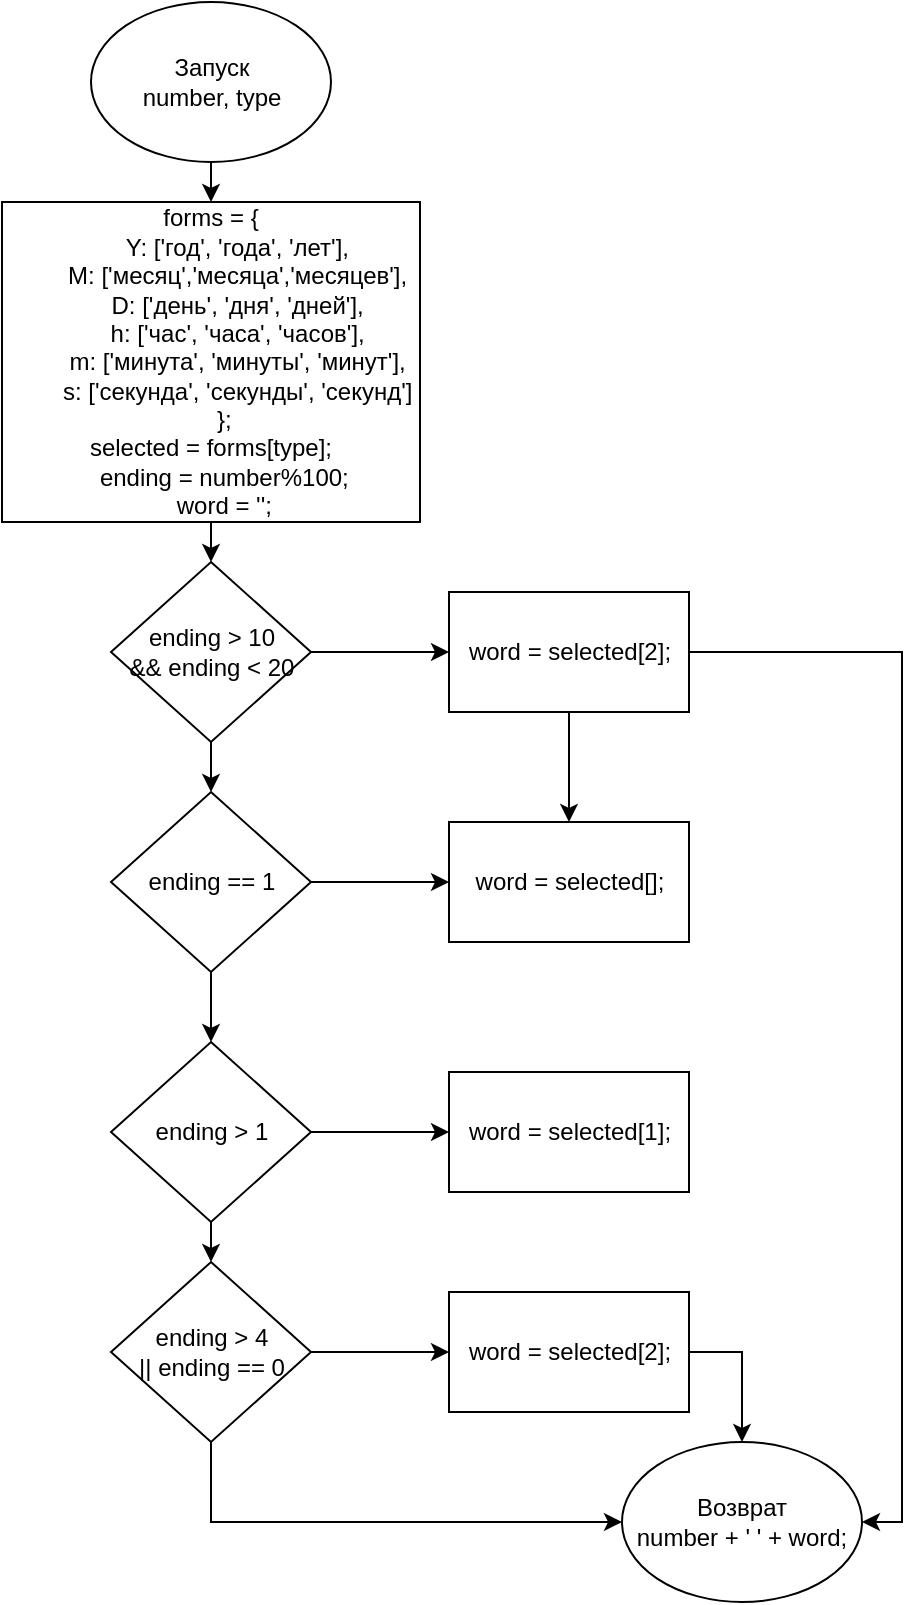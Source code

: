 <mxfile version="12.1.7" type="device" pages="1"><diagram id="EctVfnVTPYXxnScbONFZ" name="Page-1"><mxGraphModel dx="1966" dy="713" grid="1" gridSize="10" guides="1" tooltips="1" connect="1" arrows="1" fold="1" page="1" pageScale="1" pageWidth="827" pageHeight="1169" math="0" shadow="0"><root><mxCell id="0"/><mxCell id="1" parent="0"/><mxCell id="YYCPPJvww8oYQpfw1yMM-10" style="edgeStyle=orthogonalEdgeStyle;rounded=0;orthogonalLoop=1;jettySize=auto;html=1;exitX=0.5;exitY=1;exitDx=0;exitDy=0;entryX=0.5;entryY=0;entryDx=0;entryDy=0;" parent="1" source="YYCPPJvww8oYQpfw1yMM-1" target="YYCPPJvww8oYQpfw1yMM-3" edge="1"><mxGeometry relative="1" as="geometry"/></mxCell><mxCell id="YYCPPJvww8oYQpfw1yMM-1" value="Запуск&lt;br&gt;number, type" style="ellipse;whiteSpace=wrap;html=1;" parent="1" vertex="1"><mxGeometry x="-755.5" y="10" width="120" height="80" as="geometry"/></mxCell><mxCell id="doIUY-zHewSnDaO4UyyU-21" style="edgeStyle=orthogonalEdgeStyle;rounded=0;orthogonalLoop=1;jettySize=auto;html=1;exitX=0.5;exitY=1;exitDx=0;exitDy=0;entryX=0.5;entryY=0;entryDx=0;entryDy=0;" edge="1" parent="1" source="YYCPPJvww8oYQpfw1yMM-3" target="doIUY-zHewSnDaO4UyyU-2"><mxGeometry relative="1" as="geometry"/></mxCell><mxCell id="YYCPPJvww8oYQpfw1yMM-3" value="&lt;div&gt;forms = {&lt;/div&gt;&lt;div&gt;&amp;nbsp; &amp;nbsp; &amp;nbsp; &amp;nbsp; Y: ['год', 'года', 'лет'],&lt;/div&gt;&lt;div&gt;&amp;nbsp; &amp;nbsp; &amp;nbsp; &amp;nbsp; M: ['месяц','месяца','месяцев'],&lt;/div&gt;&lt;div&gt;&amp;nbsp; &amp;nbsp; &amp;nbsp; &amp;nbsp; D: ['день', 'дня', 'дней'],&lt;/div&gt;&lt;div&gt;&amp;nbsp; &amp;nbsp; &amp;nbsp; &amp;nbsp; h: ['час', 'часа', 'часов'],&lt;/div&gt;&lt;div&gt;&amp;nbsp; &amp;nbsp; &amp;nbsp; &amp;nbsp; m: ['минута', 'минуты', 'минут'],&lt;/div&gt;&lt;div&gt;&amp;nbsp; &amp;nbsp; &amp;nbsp; &amp;nbsp; s: ['секунда', 'секунды', 'секунд']&lt;/div&gt;&lt;div&gt;&amp;nbsp; &amp;nbsp; };&lt;/div&gt;&lt;div&gt;&lt;div&gt;selected = forms[type];&lt;/div&gt;&lt;div&gt;&amp;nbsp; &amp;nbsp; ending = number%100;&lt;/div&gt;&lt;div&gt;&amp;nbsp; &amp;nbsp; word = '';&lt;/div&gt;&lt;/div&gt;" style="rounded=0;whiteSpace=wrap;html=1;" parent="1" vertex="1"><mxGeometry x="-800" y="110" width="209" height="160" as="geometry"/></mxCell><mxCell id="doIUY-zHewSnDaO4UyyU-10" style="edgeStyle=orthogonalEdgeStyle;rounded=0;orthogonalLoop=1;jettySize=auto;html=1;exitX=1;exitY=0.5;exitDx=0;exitDy=0;entryX=0;entryY=0.5;entryDx=0;entryDy=0;" edge="1" parent="1" source="doIUY-zHewSnDaO4UyyU-2" target="doIUY-zHewSnDaO4UyyU-3"><mxGeometry relative="1" as="geometry"/></mxCell><mxCell id="doIUY-zHewSnDaO4UyyU-14" style="edgeStyle=orthogonalEdgeStyle;rounded=0;orthogonalLoop=1;jettySize=auto;html=1;exitX=0.5;exitY=1;exitDx=0;exitDy=0;entryX=0.5;entryY=0;entryDx=0;entryDy=0;" edge="1" parent="1" source="doIUY-zHewSnDaO4UyyU-2" target="doIUY-zHewSnDaO4UyyU-4"><mxGeometry relative="1" as="geometry"/></mxCell><mxCell id="doIUY-zHewSnDaO4UyyU-2" value="ending &amp;gt; 10&lt;br&gt;&amp;amp;&amp;amp; ending &amp;lt; 20" style="rhombus;whiteSpace=wrap;html=1;" vertex="1" parent="1"><mxGeometry x="-745.5" y="290" width="100" height="90" as="geometry"/></mxCell><mxCell id="doIUY-zHewSnDaO4UyyU-8" style="edgeStyle=orthogonalEdgeStyle;rounded=0;orthogonalLoop=1;jettySize=auto;html=1;exitX=1;exitY=0.5;exitDx=0;exitDy=0;entryX=1;entryY=0.5;entryDx=0;entryDy=0;" edge="1" parent="1" source="doIUY-zHewSnDaO4UyyU-3" target="doIUY-zHewSnDaO4UyyU-7"><mxGeometry relative="1" as="geometry"/></mxCell><mxCell id="doIUY-zHewSnDaO4UyyU-22" value="" style="edgeStyle=orthogonalEdgeStyle;rounded=0;orthogonalLoop=1;jettySize=auto;html=1;" edge="1" parent="1" source="doIUY-zHewSnDaO4UyyU-3" target="doIUY-zHewSnDaO4UyyU-11"><mxGeometry relative="1" as="geometry"/></mxCell><mxCell id="doIUY-zHewSnDaO4UyyU-3" value="word = selected[2];" style="rounded=0;whiteSpace=wrap;html=1;" vertex="1" parent="1"><mxGeometry x="-576.5" y="305" width="120" height="60" as="geometry"/></mxCell><mxCell id="doIUY-zHewSnDaO4UyyU-15" style="edgeStyle=orthogonalEdgeStyle;rounded=0;orthogonalLoop=1;jettySize=auto;html=1;exitX=0.5;exitY=1;exitDx=0;exitDy=0;entryX=0.5;entryY=0;entryDx=0;entryDy=0;" edge="1" parent="1" source="doIUY-zHewSnDaO4UyyU-4" target="doIUY-zHewSnDaO4UyyU-5"><mxGeometry relative="1" as="geometry"/></mxCell><mxCell id="doIUY-zHewSnDaO4UyyU-17" style="edgeStyle=orthogonalEdgeStyle;rounded=0;orthogonalLoop=1;jettySize=auto;html=1;exitX=1;exitY=0.5;exitDx=0;exitDy=0;entryX=0;entryY=0.5;entryDx=0;entryDy=0;" edge="1" parent="1" source="doIUY-zHewSnDaO4UyyU-4" target="doIUY-zHewSnDaO4UyyU-11"><mxGeometry relative="1" as="geometry"/></mxCell><mxCell id="doIUY-zHewSnDaO4UyyU-4" value="ending == 1" style="rhombus;whiteSpace=wrap;html=1;" vertex="1" parent="1"><mxGeometry x="-745.5" y="405" width="100" height="90" as="geometry"/></mxCell><mxCell id="doIUY-zHewSnDaO4UyyU-16" style="edgeStyle=orthogonalEdgeStyle;rounded=0;orthogonalLoop=1;jettySize=auto;html=1;exitX=0.5;exitY=1;exitDx=0;exitDy=0;entryX=0.5;entryY=0;entryDx=0;entryDy=0;" edge="1" parent="1" source="doIUY-zHewSnDaO4UyyU-5" target="doIUY-zHewSnDaO4UyyU-6"><mxGeometry relative="1" as="geometry"/></mxCell><mxCell id="doIUY-zHewSnDaO4UyyU-18" style="edgeStyle=orthogonalEdgeStyle;rounded=0;orthogonalLoop=1;jettySize=auto;html=1;exitX=1;exitY=0.5;exitDx=0;exitDy=0;entryX=0;entryY=0.5;entryDx=0;entryDy=0;" edge="1" parent="1" source="doIUY-zHewSnDaO4UyyU-5" target="doIUY-zHewSnDaO4UyyU-12"><mxGeometry relative="1" as="geometry"/></mxCell><mxCell id="doIUY-zHewSnDaO4UyyU-5" value="ending &amp;gt; 1" style="rhombus;whiteSpace=wrap;html=1;" vertex="1" parent="1"><mxGeometry x="-745.5" y="530" width="100" height="90" as="geometry"/></mxCell><mxCell id="doIUY-zHewSnDaO4UyyU-9" style="edgeStyle=orthogonalEdgeStyle;rounded=0;orthogonalLoop=1;jettySize=auto;html=1;exitX=0.5;exitY=1;exitDx=0;exitDy=0;entryX=0;entryY=0.5;entryDx=0;entryDy=0;" edge="1" parent="1" source="doIUY-zHewSnDaO4UyyU-6" target="doIUY-zHewSnDaO4UyyU-7"><mxGeometry relative="1" as="geometry"/></mxCell><mxCell id="doIUY-zHewSnDaO4UyyU-19" style="edgeStyle=orthogonalEdgeStyle;rounded=0;orthogonalLoop=1;jettySize=auto;html=1;exitX=1;exitY=0.5;exitDx=0;exitDy=0;entryX=0;entryY=0.5;entryDx=0;entryDy=0;" edge="1" parent="1" source="doIUY-zHewSnDaO4UyyU-6" target="doIUY-zHewSnDaO4UyyU-13"><mxGeometry relative="1" as="geometry"/></mxCell><mxCell id="doIUY-zHewSnDaO4UyyU-6" value="ending &amp;gt; 4&lt;br&gt;|| ending == 0" style="rhombus;whiteSpace=wrap;html=1;" vertex="1" parent="1"><mxGeometry x="-745.5" y="640" width="100" height="90" as="geometry"/></mxCell><mxCell id="doIUY-zHewSnDaO4UyyU-7" value="Возврат&lt;br&gt;number + ' ' + word;" style="ellipse;whiteSpace=wrap;html=1;" vertex="1" parent="1"><mxGeometry x="-490" y="730" width="120" height="80" as="geometry"/></mxCell><mxCell id="doIUY-zHewSnDaO4UyyU-11" value="word = selected[];" style="rounded=0;whiteSpace=wrap;html=1;" vertex="1" parent="1"><mxGeometry x="-576.5" y="420" width="120" height="60" as="geometry"/></mxCell><mxCell id="doIUY-zHewSnDaO4UyyU-12" value="word = selected[1];" style="rounded=0;whiteSpace=wrap;html=1;" vertex="1" parent="1"><mxGeometry x="-576.5" y="545" width="120" height="60" as="geometry"/></mxCell><mxCell id="doIUY-zHewSnDaO4UyyU-20" style="edgeStyle=orthogonalEdgeStyle;rounded=0;orthogonalLoop=1;jettySize=auto;html=1;exitX=1;exitY=0.5;exitDx=0;exitDy=0;entryX=0.5;entryY=0;entryDx=0;entryDy=0;" edge="1" parent="1" source="doIUY-zHewSnDaO4UyyU-13" target="doIUY-zHewSnDaO4UyyU-7"><mxGeometry relative="1" as="geometry"/></mxCell><mxCell id="doIUY-zHewSnDaO4UyyU-13" value="word = selected[2];" style="rounded=0;whiteSpace=wrap;html=1;" vertex="1" parent="1"><mxGeometry x="-576.5" y="655" width="120" height="60" as="geometry"/></mxCell></root></mxGraphModel></diagram></mxfile>